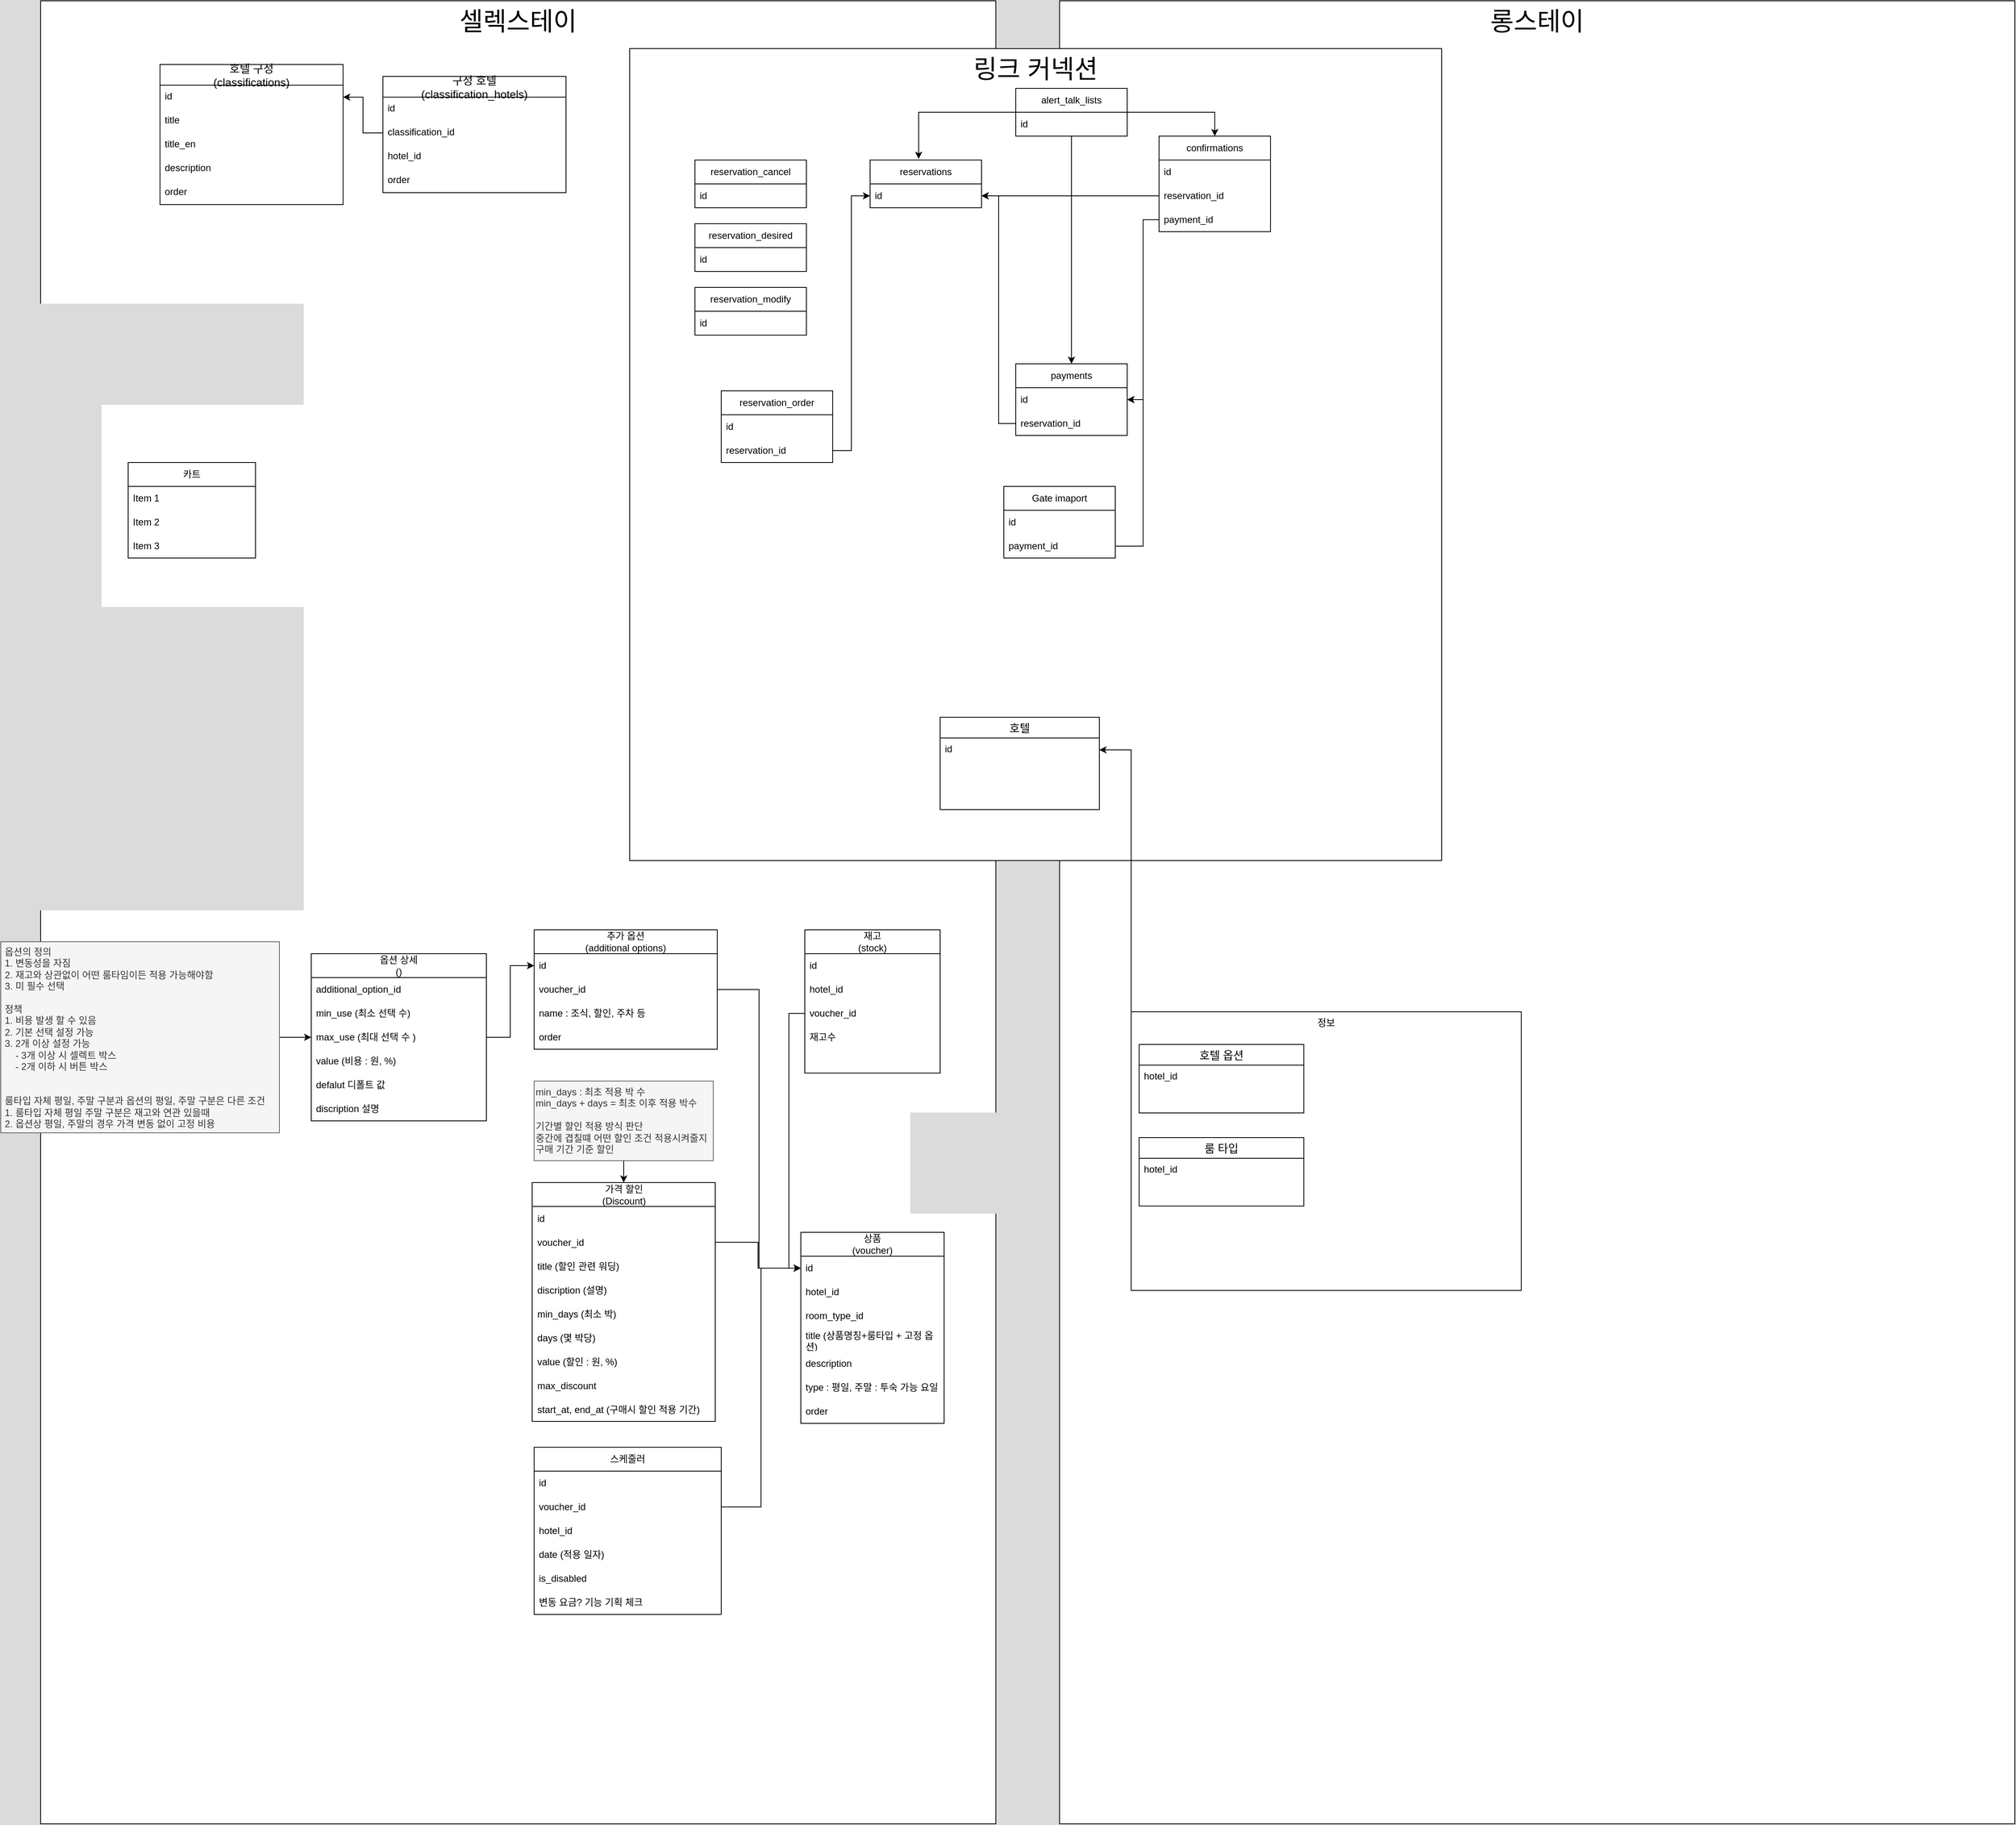 <mxfile version="21.6.8" type="github">
  <diagram name="페이지-1" id="y-S1PTLIUPCFTGaCikYn">
    <mxGraphModel dx="2437" dy="3161" grid="1" gridSize="10" guides="1" tooltips="1" connect="1" arrows="1" fold="1" page="1" pageScale="1" pageWidth="827" pageHeight="1169" background="#DBDBDB" math="0" shadow="0">
      <root>
        <mxCell id="0" />
        <mxCell id="1" parent="0" />
        <mxCell id="_AvtWLBcrE-bu84miZi--67" value="&lt;font style=&quot;font-size: 32px;&quot;&gt;롱스테이&lt;/font&gt;" style="rounded=0;whiteSpace=wrap;html=1;verticalAlign=top;align=center;movable=0;resizable=0;rotatable=0;deletable=0;editable=0;locked=1;connectable=0;" parent="1" vertex="1">
          <mxGeometry x="380" y="-1200" width="1200" height="2290" as="geometry" />
        </mxCell>
        <mxCell id="qrLeTjBu-Ae9pymuF5rT-1" value="셀렉스테이" style="rounded=0;whiteSpace=wrap;html=1;verticalAlign=top;fontSize=32;movable=0;resizable=0;rotatable=0;deletable=0;editable=0;locked=1;connectable=0;" parent="1" vertex="1">
          <mxGeometry x="-900" y="-1200" width="1200" height="2290" as="geometry" />
        </mxCell>
        <mxCell id="_AvtWLBcrE-bu84miZi--96" value="링크 커넥션" style="rounded=0;whiteSpace=wrap;html=1;align=center;verticalAlign=top;fontSize=32;movable=0;resizable=0;rotatable=0;deletable=0;editable=0;locked=1;connectable=0;" parent="1" vertex="1">
          <mxGeometry x="-160" y="-1140" width="1020" height="1020" as="geometry" />
        </mxCell>
        <mxCell id="qrLeTjBu-Ae9pymuF5rT-2" value="호텔" style="swimlane;fontStyle=0;childLayout=stackLayout;horizontal=1;startSize=26;horizontalStack=0;resizeParent=1;resizeParentMax=0;resizeLast=0;collapsible=1;marginBottom=0;align=center;fontSize=14;flipH=1;rounded=0;swimlaneFillColor=default;" parent="1" vertex="1">
          <mxGeometry x="230" y="-300" width="200" height="116" as="geometry" />
        </mxCell>
        <mxCell id="qrLeTjBu-Ae9pymuF5rT-3" value="id" style="text;strokeColor=none;fillColor=none;spacingLeft=4;spacingRight=4;overflow=hidden;rotatable=0;points=[[0,0.5],[1,0.5]];portConstraint=eastwest;fontSize=12;" parent="qrLeTjBu-Ae9pymuF5rT-2" vertex="1">
          <mxGeometry y="26" width="200" height="30" as="geometry" />
        </mxCell>
        <mxCell id="qrLeTjBu-Ae9pymuF5rT-4" style="text;strokeColor=none;fillColor=none;spacingLeft=4;spacingRight=4;overflow=hidden;rotatable=0;points=[[0,0.5],[1,0.5]];portConstraint=eastwest;fontSize=12;" parent="qrLeTjBu-Ae9pymuF5rT-2" vertex="1">
          <mxGeometry y="56" width="200" height="30" as="geometry" />
        </mxCell>
        <mxCell id="qrLeTjBu-Ae9pymuF5rT-5" style="text;strokeColor=none;fillColor=none;spacingLeft=4;spacingRight=4;overflow=hidden;rotatable=0;points=[[0,0.5],[1,0.5]];portConstraint=eastwest;fontSize=12;" parent="qrLeTjBu-Ae9pymuF5rT-2" vertex="1">
          <mxGeometry y="86" width="200" height="30" as="geometry" />
        </mxCell>
        <mxCell id="qrLeTjBu-Ae9pymuF5rT-15" value="호텔 구성&#xa;(classifications)" style="swimlane;fontStyle=0;childLayout=stackLayout;horizontal=1;startSize=26;horizontalStack=0;resizeParent=1;resizeParentMax=0;resizeLast=0;collapsible=1;marginBottom=0;align=center;fontSize=14;" parent="1" vertex="1">
          <mxGeometry x="-750" y="-1120" width="230" height="176" as="geometry">
            <mxRectangle x="-110" y="350" width="200" height="30" as="alternateBounds" />
          </mxGeometry>
        </mxCell>
        <mxCell id="qrLeTjBu-Ae9pymuF5rT-16" value="id" style="text;strokeColor=none;fillColor=none;spacingLeft=4;spacingRight=4;overflow=hidden;rotatable=0;points=[[0,0.5],[1,0.5]];portConstraint=eastwest;fontSize=12;" parent="qrLeTjBu-Ae9pymuF5rT-15" vertex="1">
          <mxGeometry y="26" width="230" height="30" as="geometry" />
        </mxCell>
        <mxCell id="qrLeTjBu-Ae9pymuF5rT-17" value="title" style="text;strokeColor=none;fillColor=none;spacingLeft=4;spacingRight=4;overflow=hidden;rotatable=0;points=[[0,0.5],[1,0.5]];portConstraint=eastwest;fontSize=12;" parent="qrLeTjBu-Ae9pymuF5rT-15" vertex="1">
          <mxGeometry y="56" width="230" height="30" as="geometry" />
        </mxCell>
        <mxCell id="qrLeTjBu-Ae9pymuF5rT-18" value="title_en" style="text;strokeColor=none;fillColor=none;spacingLeft=4;spacingRight=4;overflow=hidden;rotatable=0;points=[[0,0.5],[1,0.5]];portConstraint=eastwest;fontSize=12;" parent="qrLeTjBu-Ae9pymuF5rT-15" vertex="1">
          <mxGeometry y="86" width="230" height="30" as="geometry" />
        </mxCell>
        <mxCell id="qrLeTjBu-Ae9pymuF5rT-19" value="description" style="text;strokeColor=none;fillColor=none;spacingLeft=4;spacingRight=4;overflow=hidden;rotatable=0;points=[[0,0.5],[1,0.5]];portConstraint=eastwest;fontSize=12;" parent="qrLeTjBu-Ae9pymuF5rT-15" vertex="1">
          <mxGeometry y="116" width="230" height="30" as="geometry" />
        </mxCell>
        <mxCell id="qrLeTjBu-Ae9pymuF5rT-20" value="order" style="text;strokeColor=none;fillColor=none;spacingLeft=4;spacingRight=4;overflow=hidden;rotatable=0;points=[[0,0.5],[1,0.5]];portConstraint=eastwest;fontSize=12;" parent="qrLeTjBu-Ae9pymuF5rT-15" vertex="1">
          <mxGeometry y="146" width="230" height="30" as="geometry" />
        </mxCell>
        <mxCell id="qrLeTjBu-Ae9pymuF5rT-21" value="구성 호텔&#xa;(classification_hotels)" style="swimlane;fontStyle=0;childLayout=stackLayout;horizontal=1;startSize=26;horizontalStack=0;resizeParent=1;resizeParentMax=0;resizeLast=0;collapsible=1;marginBottom=0;align=center;fontSize=14;" parent="1" vertex="1">
          <mxGeometry x="-470" y="-1105" width="230" height="146" as="geometry">
            <mxRectangle x="-110" y="350" width="200" height="30" as="alternateBounds" />
          </mxGeometry>
        </mxCell>
        <mxCell id="qrLeTjBu-Ae9pymuF5rT-22" value="id" style="text;strokeColor=none;fillColor=none;spacingLeft=4;spacingRight=4;overflow=hidden;rotatable=0;points=[[0,0.5],[1,0.5]];portConstraint=eastwest;fontSize=12;" parent="qrLeTjBu-Ae9pymuF5rT-21" vertex="1">
          <mxGeometry y="26" width="230" height="30" as="geometry" />
        </mxCell>
        <mxCell id="qrLeTjBu-Ae9pymuF5rT-23" value="classification_id" style="text;strokeColor=none;fillColor=none;spacingLeft=4;spacingRight=4;overflow=hidden;rotatable=0;points=[[0,0.5],[1,0.5]];portConstraint=eastwest;fontSize=12;" parent="qrLeTjBu-Ae9pymuF5rT-21" vertex="1">
          <mxGeometry y="56" width="230" height="30" as="geometry" />
        </mxCell>
        <mxCell id="qrLeTjBu-Ae9pymuF5rT-24" value="hotel_id" style="text;strokeColor=none;fillColor=none;spacingLeft=4;spacingRight=4;overflow=hidden;rotatable=0;points=[[0,0.5],[1,0.5]];portConstraint=eastwest;fontSize=12;" parent="qrLeTjBu-Ae9pymuF5rT-21" vertex="1">
          <mxGeometry y="86" width="230" height="30" as="geometry" />
        </mxCell>
        <mxCell id="qrLeTjBu-Ae9pymuF5rT-25" value="order" style="text;strokeColor=none;fillColor=none;spacingLeft=4;spacingRight=4;overflow=hidden;rotatable=0;points=[[0,0.5],[1,0.5]];portConstraint=eastwest;fontSize=12;" parent="qrLeTjBu-Ae9pymuF5rT-21" vertex="1">
          <mxGeometry y="116" width="230" height="30" as="geometry" />
        </mxCell>
        <mxCell id="qrLeTjBu-Ae9pymuF5rT-26" style="edgeStyle=orthogonalEdgeStyle;rounded=0;orthogonalLoop=1;jettySize=auto;html=1;entryX=1;entryY=0.5;entryDx=0;entryDy=0;exitX=0;exitY=0.5;exitDx=0;exitDy=0;" parent="1" source="qrLeTjBu-Ae9pymuF5rT-23" target="qrLeTjBu-Ae9pymuF5rT-16" edge="1">
          <mxGeometry relative="1" as="geometry" />
        </mxCell>
        <mxCell id="qrLeTjBu-Ae9pymuF5rT-28" value="" style="edgeStyle=orthogonalEdgeStyle;rounded=0;orthogonalLoop=1;jettySize=auto;html=1;exitX=0;exitY=0;exitDx=0;exitDy=0;" parent="1" source="qrLeTjBu-Ae9pymuF5rT-8" target="qrLeTjBu-Ae9pymuF5rT-3" edge="1">
          <mxGeometry relative="1" as="geometry" />
        </mxCell>
        <mxCell id="qrLeTjBu-Ae9pymuF5rT-29" value="추가 옵션&lt;br&gt;(additional options)" style="swimlane;fontStyle=0;childLayout=stackLayout;horizontal=1;startSize=30;horizontalStack=0;resizeParent=1;resizeParentMax=0;resizeLast=0;collapsible=1;marginBottom=0;whiteSpace=wrap;html=1;" parent="1" vertex="1">
          <mxGeometry x="-280" y="-33" width="230" height="150" as="geometry" />
        </mxCell>
        <mxCell id="qrLeTjBu-Ae9pymuF5rT-30" value="id" style="text;strokeColor=none;fillColor=none;align=left;verticalAlign=middle;spacingLeft=4;spacingRight=4;overflow=hidden;points=[[0,0.5],[1,0.5]];portConstraint=eastwest;rotatable=0;whiteSpace=wrap;html=1;" parent="qrLeTjBu-Ae9pymuF5rT-29" vertex="1">
          <mxGeometry y="30" width="230" height="30" as="geometry" />
        </mxCell>
        <mxCell id="qrLeTjBu-Ae9pymuF5rT-31" value="voucher_id" style="text;strokeColor=none;fillColor=none;align=left;verticalAlign=middle;spacingLeft=4;spacingRight=4;overflow=hidden;points=[[0,0.5],[1,0.5]];portConstraint=eastwest;rotatable=0;whiteSpace=wrap;html=1;" parent="qrLeTjBu-Ae9pymuF5rT-29" vertex="1">
          <mxGeometry y="60" width="230" height="30" as="geometry" />
        </mxCell>
        <mxCell id="qrLeTjBu-Ae9pymuF5rT-32" value="name : 조식, 할인, 주차 등" style="text;strokeColor=none;fillColor=none;align=left;verticalAlign=middle;spacingLeft=4;spacingRight=4;overflow=hidden;points=[[0,0.5],[1,0.5]];portConstraint=eastwest;rotatable=0;whiteSpace=wrap;html=1;" parent="qrLeTjBu-Ae9pymuF5rT-29" vertex="1">
          <mxGeometry y="90" width="230" height="30" as="geometry" />
        </mxCell>
        <mxCell id="qrLeTjBu-Ae9pymuF5rT-56" value="order" style="text;strokeColor=none;fillColor=none;align=left;verticalAlign=middle;spacingLeft=4;spacingRight=4;overflow=hidden;points=[[0,0.5],[1,0.5]];portConstraint=eastwest;rotatable=0;whiteSpace=wrap;html=1;" parent="qrLeTjBu-Ae9pymuF5rT-29" vertex="1">
          <mxGeometry y="120" width="230" height="30" as="geometry" />
        </mxCell>
        <mxCell id="qrLeTjBu-Ae9pymuF5rT-33" value="상품&lt;br&gt;(voucher)" style="swimlane;fontStyle=0;childLayout=stackLayout;horizontal=1;startSize=30;horizontalStack=0;resizeParent=1;resizeParentMax=0;resizeLast=0;collapsible=1;marginBottom=0;whiteSpace=wrap;html=1;" parent="1" vertex="1">
          <mxGeometry x="55" y="347" width="180" height="240" as="geometry" />
        </mxCell>
        <mxCell id="qrLeTjBu-Ae9pymuF5rT-34" value="id" style="text;strokeColor=none;fillColor=none;align=left;verticalAlign=middle;spacingLeft=4;spacingRight=4;overflow=hidden;points=[[0,0.5],[1,0.5]];portConstraint=eastwest;rotatable=0;whiteSpace=wrap;html=1;" parent="qrLeTjBu-Ae9pymuF5rT-33" vertex="1">
          <mxGeometry y="30" width="180" height="30" as="geometry" />
        </mxCell>
        <mxCell id="qrLeTjBu-Ae9pymuF5rT-35" value="hotel_id" style="text;strokeColor=none;fillColor=none;align=left;verticalAlign=middle;spacingLeft=4;spacingRight=4;overflow=hidden;points=[[0,0.5],[1,0.5]];portConstraint=eastwest;rotatable=0;whiteSpace=wrap;html=1;" parent="qrLeTjBu-Ae9pymuF5rT-33" vertex="1">
          <mxGeometry y="60" width="180" height="30" as="geometry" />
        </mxCell>
        <mxCell id="_AvtWLBcrE-bu84miZi--43" value="room_type_id" style="text;strokeColor=none;fillColor=none;align=left;verticalAlign=middle;spacingLeft=4;spacingRight=4;overflow=hidden;points=[[0,0.5],[1,0.5]];portConstraint=eastwest;rotatable=0;whiteSpace=wrap;html=1;" parent="qrLeTjBu-Ae9pymuF5rT-33" vertex="1">
          <mxGeometry y="90" width="180" height="30" as="geometry" />
        </mxCell>
        <mxCell id="_AvtWLBcrE-bu84miZi--42" value="title (상품명칭+룸타입 + 고정 옵션)" style="text;strokeColor=none;fillColor=none;align=left;verticalAlign=middle;spacingLeft=4;spacingRight=4;overflow=hidden;points=[[0,0.5],[1,0.5]];portConstraint=eastwest;rotatable=0;whiteSpace=wrap;html=1;" parent="qrLeTjBu-Ae9pymuF5rT-33" vertex="1">
          <mxGeometry y="120" width="180" height="30" as="geometry" />
        </mxCell>
        <mxCell id="_AvtWLBcrE-bu84miZi--49" value="description" style="text;strokeColor=none;fillColor=none;align=left;verticalAlign=middle;spacingLeft=4;spacingRight=4;overflow=hidden;points=[[0,0.5],[1,0.5]];portConstraint=eastwest;rotatable=0;whiteSpace=wrap;html=1;" parent="qrLeTjBu-Ae9pymuF5rT-33" vertex="1">
          <mxGeometry y="150" width="180" height="30" as="geometry" />
        </mxCell>
        <mxCell id="_AvtWLBcrE-bu84miZi--51" value="type : 평일, 주말 : 투숙 가능 요일" style="text;strokeColor=none;fillColor=none;align=left;verticalAlign=middle;spacingLeft=4;spacingRight=4;overflow=hidden;points=[[0,0.5],[1,0.5]];portConstraint=eastwest;rotatable=0;whiteSpace=wrap;html=1;" parent="qrLeTjBu-Ae9pymuF5rT-33" vertex="1">
          <mxGeometry y="180" width="180" height="30" as="geometry" />
        </mxCell>
        <mxCell id="qrLeTjBu-Ae9pymuF5rT-55" value="order" style="text;strokeColor=none;fillColor=none;align=left;verticalAlign=middle;spacingLeft=4;spacingRight=4;overflow=hidden;points=[[0,0.5],[1,0.5]];portConstraint=eastwest;rotatable=0;whiteSpace=wrap;html=1;" parent="qrLeTjBu-Ae9pymuF5rT-33" vertex="1">
          <mxGeometry y="210" width="180" height="30" as="geometry" />
        </mxCell>
        <mxCell id="qrLeTjBu-Ae9pymuF5rT-38" style="edgeStyle=orthogonalEdgeStyle;rounded=0;orthogonalLoop=1;jettySize=auto;html=1;entryX=0;entryY=0.5;entryDx=0;entryDy=0;" parent="1" source="qrLeTjBu-Ae9pymuF5rT-39" target="qrLeTjBu-Ae9pymuF5rT-30" edge="1">
          <mxGeometry relative="1" as="geometry" />
        </mxCell>
        <mxCell id="qrLeTjBu-Ae9pymuF5rT-39" value="옵션 상세&lt;br&gt;()" style="swimlane;fontStyle=0;childLayout=stackLayout;horizontal=1;startSize=30;horizontalStack=0;resizeParent=1;resizeParentMax=0;resizeLast=0;collapsible=1;marginBottom=0;whiteSpace=wrap;html=1;" parent="1" vertex="1">
          <mxGeometry x="-560" y="-3" width="220" height="210" as="geometry" />
        </mxCell>
        <mxCell id="qrLeTjBu-Ae9pymuF5rT-40" value="additional_option_id" style="text;strokeColor=none;fillColor=none;align=left;verticalAlign=middle;spacingLeft=4;spacingRight=4;overflow=hidden;points=[[0,0.5],[1,0.5]];portConstraint=eastwest;rotatable=0;whiteSpace=wrap;html=1;" parent="qrLeTjBu-Ae9pymuF5rT-39" vertex="1">
          <mxGeometry y="30" width="220" height="30" as="geometry" />
        </mxCell>
        <mxCell id="qrLeTjBu-Ae9pymuF5rT-41" value="min_use (최소 선택 수)" style="text;strokeColor=none;fillColor=none;align=left;verticalAlign=middle;spacingLeft=4;spacingRight=4;overflow=hidden;points=[[0,0.5],[1,0.5]];portConstraint=eastwest;rotatable=0;whiteSpace=wrap;html=1;" parent="qrLeTjBu-Ae9pymuF5rT-39" vertex="1">
          <mxGeometry y="60" width="220" height="30" as="geometry" />
        </mxCell>
        <mxCell id="qrLeTjBu-Ae9pymuF5rT-42" value="max_use (최대 선택 수 )" style="text;strokeColor=none;fillColor=none;align=left;verticalAlign=middle;spacingLeft=4;spacingRight=4;overflow=hidden;points=[[0,0.5],[1,0.5]];portConstraint=eastwest;rotatable=0;whiteSpace=wrap;html=1;" parent="qrLeTjBu-Ae9pymuF5rT-39" vertex="1">
          <mxGeometry y="90" width="220" height="30" as="geometry" />
        </mxCell>
        <mxCell id="qrLeTjBu-Ae9pymuF5rT-43" value="value (비용 : 원, %)" style="text;strokeColor=none;fillColor=none;align=left;verticalAlign=middle;spacingLeft=4;spacingRight=4;overflow=hidden;points=[[0,0.5],[1,0.5]];portConstraint=eastwest;rotatable=0;whiteSpace=wrap;html=1;" parent="qrLeTjBu-Ae9pymuF5rT-39" vertex="1">
          <mxGeometry y="120" width="220" height="30" as="geometry" />
        </mxCell>
        <mxCell id="3JElpp8tTer-i9fu_fp9-2" value="defalut 디폴트 값" style="text;strokeColor=none;fillColor=none;align=left;verticalAlign=middle;spacingLeft=4;spacingRight=4;overflow=hidden;points=[[0,0.5],[1,0.5]];portConstraint=eastwest;rotatable=0;whiteSpace=wrap;html=1;" parent="qrLeTjBu-Ae9pymuF5rT-39" vertex="1">
          <mxGeometry y="150" width="220" height="30" as="geometry" />
        </mxCell>
        <mxCell id="_AvtWLBcrE-bu84miZi--1" value="discription 설명" style="text;strokeColor=none;fillColor=none;align=left;verticalAlign=middle;spacingLeft=4;spacingRight=4;overflow=hidden;points=[[0,0.5],[1,0.5]];portConstraint=eastwest;rotatable=0;whiteSpace=wrap;html=1;" parent="qrLeTjBu-Ae9pymuF5rT-39" vertex="1">
          <mxGeometry y="180" width="220" height="30" as="geometry" />
        </mxCell>
        <mxCell id="qrLeTjBu-Ae9pymuF5rT-47" value="재고&lt;br&gt;(stock)" style="swimlane;fontStyle=0;childLayout=stackLayout;horizontal=1;startSize=30;horizontalStack=0;resizeParent=1;resizeParentMax=0;resizeLast=0;collapsible=1;marginBottom=0;whiteSpace=wrap;html=1;" parent="1" vertex="1">
          <mxGeometry x="60" y="-33" width="170" height="180" as="geometry" />
        </mxCell>
        <mxCell id="qrLeTjBu-Ae9pymuF5rT-48" value="id" style="text;strokeColor=none;fillColor=none;align=left;verticalAlign=middle;spacingLeft=4;spacingRight=4;overflow=hidden;points=[[0,0.5],[1,0.5]];portConstraint=eastwest;rotatable=0;whiteSpace=wrap;html=1;" parent="qrLeTjBu-Ae9pymuF5rT-47" vertex="1">
          <mxGeometry y="30" width="170" height="30" as="geometry" />
        </mxCell>
        <mxCell id="qrLeTjBu-Ae9pymuF5rT-49" value="hotel_id" style="text;strokeColor=none;fillColor=none;align=left;verticalAlign=middle;spacingLeft=4;spacingRight=4;overflow=hidden;points=[[0,0.5],[1,0.5]];portConstraint=eastwest;rotatable=0;whiteSpace=wrap;html=1;" parent="qrLeTjBu-Ae9pymuF5rT-47" vertex="1">
          <mxGeometry y="60" width="170" height="30" as="geometry" />
        </mxCell>
        <mxCell id="qrLeTjBu-Ae9pymuF5rT-50" value="voucher_id" style="text;strokeColor=none;fillColor=none;align=left;verticalAlign=middle;spacingLeft=4;spacingRight=4;overflow=hidden;points=[[0,0.5],[1,0.5]];portConstraint=eastwest;rotatable=0;whiteSpace=wrap;html=1;" parent="qrLeTjBu-Ae9pymuF5rT-47" vertex="1">
          <mxGeometry y="90" width="170" height="30" as="geometry" />
        </mxCell>
        <mxCell id="qrLeTjBu-Ae9pymuF5rT-51" value="재고수" style="text;strokeColor=none;fillColor=none;align=left;verticalAlign=middle;spacingLeft=4;spacingRight=4;overflow=hidden;points=[[0,0.5],[1,0.5]];portConstraint=eastwest;rotatable=0;whiteSpace=wrap;html=1;" parent="qrLeTjBu-Ae9pymuF5rT-47" vertex="1">
          <mxGeometry y="120" width="170" height="30" as="geometry" />
        </mxCell>
        <mxCell id="qrLeTjBu-Ae9pymuF5rT-52" style="text;strokeColor=none;fillColor=none;align=left;verticalAlign=middle;spacingLeft=4;spacingRight=4;overflow=hidden;points=[[0,0.5],[1,0.5]];portConstraint=eastwest;rotatable=0;whiteSpace=wrap;html=1;" parent="qrLeTjBu-Ae9pymuF5rT-47" vertex="1">
          <mxGeometry y="150" width="170" height="30" as="geometry" />
        </mxCell>
        <mxCell id="qrLeTjBu-Ae9pymuF5rT-8" value="정보" style="rounded=0;whiteSpace=wrap;html=1;container=0;align=center;verticalAlign=top;" parent="1" vertex="1">
          <mxGeometry x="470" y="70" width="490" height="350" as="geometry" />
        </mxCell>
        <mxCell id="qrLeTjBu-Ae9pymuF5rT-58" value="" style="group" parent="1" vertex="1" connectable="0">
          <mxGeometry x="479.999" y="111" width="206.832" height="86" as="geometry" />
        </mxCell>
        <mxCell id="qrLeTjBu-Ae9pymuF5rT-12" value="hotel_id" style="text;strokeColor=none;fillColor=none;spacingLeft=4;spacingRight=4;overflow=hidden;rotatable=0;points=[[0,0.5],[1,0.5]];portConstraint=eastwest;fontSize=12;" parent="qrLeTjBu-Ae9pymuF5rT-58" vertex="1">
          <mxGeometry y="26" width="206.832" height="30" as="geometry" />
        </mxCell>
        <mxCell id="qrLeTjBu-Ae9pymuF5rT-14" value="호텔 옵션" style="swimlane;fontStyle=0;childLayout=stackLayout;horizontal=1;startSize=26;horizontalStack=0;resizeParent=1;resizeParentMax=0;resizeLast=0;collapsible=1;marginBottom=0;align=center;fontSize=14;flipH=1;container=1;" parent="qrLeTjBu-Ae9pymuF5rT-58" vertex="1">
          <mxGeometry width="206.832" height="86" as="geometry" />
        </mxCell>
        <mxCell id="qrLeTjBu-Ae9pymuF5rT-59" value="" style="group" parent="1" vertex="1" connectable="0">
          <mxGeometry x="479.999" y="228" width="206.832" height="86" as="geometry" />
        </mxCell>
        <mxCell id="qrLeTjBu-Ae9pymuF5rT-9" value="룸 타입" style="swimlane;fontStyle=0;childLayout=stackLayout;horizontal=1;startSize=26;horizontalStack=0;resizeParent=1;resizeParentMax=0;resizeLast=0;collapsible=1;marginBottom=0;align=center;fontSize=14;flipH=1;container=0;" parent="qrLeTjBu-Ae9pymuF5rT-59" vertex="1">
          <mxGeometry width="206.832" height="86" as="geometry" />
        </mxCell>
        <mxCell id="qrLeTjBu-Ae9pymuF5rT-10" value="hotel_id" style="text;strokeColor=none;fillColor=none;spacingLeft=4;spacingRight=4;overflow=hidden;rotatable=0;points=[[0,0.5],[1,0.5]];portConstraint=eastwest;fontSize=12;" parent="qrLeTjBu-Ae9pymuF5rT-59" vertex="1">
          <mxGeometry y="26" width="206.832" height="30" as="geometry" />
        </mxCell>
        <mxCell id="qrLeTjBu-Ae9pymuF5rT-11" style="text;strokeColor=none;fillColor=none;spacingLeft=4;spacingRight=4;overflow=hidden;rotatable=0;points=[[0,0.5],[1,0.5]];portConstraint=eastwest;fontSize=12;" parent="qrLeTjBu-Ae9pymuF5rT-59" vertex="1">
          <mxGeometry y="56" width="206.832" height="30" as="geometry" />
        </mxCell>
        <mxCell id="_AvtWLBcrE-bu84miZi--5" value="가격 할인&lt;br&gt;(Discount)" style="swimlane;fontStyle=0;childLayout=stackLayout;horizontal=1;startSize=30;horizontalStack=0;resizeParent=1;resizeParentMax=0;resizeLast=0;collapsible=1;marginBottom=0;whiteSpace=wrap;html=1;" parent="1" vertex="1">
          <mxGeometry x="-282.5" y="284.5" width="230" height="300" as="geometry" />
        </mxCell>
        <mxCell id="_AvtWLBcrE-bu84miZi--6" value="id" style="text;strokeColor=none;fillColor=none;align=left;verticalAlign=middle;spacingLeft=4;spacingRight=4;overflow=hidden;points=[[0,0.5],[1,0.5]];portConstraint=eastwest;rotatable=0;whiteSpace=wrap;html=1;" parent="_AvtWLBcrE-bu84miZi--5" vertex="1">
          <mxGeometry y="30" width="230" height="30" as="geometry" />
        </mxCell>
        <mxCell id="_AvtWLBcrE-bu84miZi--7" value="voucher_id" style="text;strokeColor=none;fillColor=none;align=left;verticalAlign=middle;spacingLeft=4;spacingRight=4;overflow=hidden;points=[[0,0.5],[1,0.5]];portConstraint=eastwest;rotatable=0;whiteSpace=wrap;html=1;" parent="_AvtWLBcrE-bu84miZi--5" vertex="1">
          <mxGeometry y="60" width="230" height="30" as="geometry" />
        </mxCell>
        <mxCell id="_AvtWLBcrE-bu84miZi--47" value="title (할인 관련 워딩)" style="text;strokeColor=none;fillColor=none;align=left;verticalAlign=middle;spacingLeft=4;spacingRight=4;overflow=hidden;points=[[0,0.5],[1,0.5]];portConstraint=eastwest;rotatable=0;whiteSpace=wrap;html=1;" parent="_AvtWLBcrE-bu84miZi--5" vertex="1">
          <mxGeometry y="90" width="230" height="30" as="geometry" />
        </mxCell>
        <mxCell id="_AvtWLBcrE-bu84miZi--48" value="discription (설명)&amp;nbsp;" style="text;strokeColor=none;fillColor=none;align=left;verticalAlign=middle;spacingLeft=4;spacingRight=4;overflow=hidden;points=[[0,0.5],[1,0.5]];portConstraint=eastwest;rotatable=0;whiteSpace=wrap;html=1;" parent="_AvtWLBcrE-bu84miZi--5" vertex="1">
          <mxGeometry y="120" width="230" height="30" as="geometry" />
        </mxCell>
        <mxCell id="_AvtWLBcrE-bu84miZi--17" value="&lt;meta charset=&quot;utf-8&quot;&gt;&lt;span style=&quot;color: rgb(0, 0, 0); font-family: Helvetica; font-size: 12px; font-style: normal; font-variant-ligatures: normal; font-variant-caps: normal; font-weight: 400; letter-spacing: normal; orphans: 2; text-align: left; text-indent: 0px; text-transform: none; widows: 2; word-spacing: 0px; -webkit-text-stroke-width: 0px; background-color: rgb(251, 251, 251); text-decoration-thickness: initial; text-decoration-style: initial; text-decoration-color: initial; float: none; display: inline !important;&quot;&gt;min_days (최소 박)&lt;/span&gt;" style="text;strokeColor=none;fillColor=none;align=left;verticalAlign=middle;spacingLeft=4;spacingRight=4;overflow=hidden;points=[[0,0.5],[1,0.5]];portConstraint=eastwest;rotatable=0;whiteSpace=wrap;html=1;" parent="_AvtWLBcrE-bu84miZi--5" vertex="1">
          <mxGeometry y="150" width="230" height="30" as="geometry" />
        </mxCell>
        <mxCell id="_AvtWLBcrE-bu84miZi--21" value="&lt;meta charset=&quot;utf-8&quot;&gt;&lt;span style=&quot;color: rgb(0, 0, 0); font-family: Helvetica; font-size: 12px; font-style: normal; font-variant-ligatures: normal; font-variant-caps: normal; font-weight: 400; letter-spacing: normal; orphans: 2; text-align: left; text-indent: 0px; text-transform: none; widows: 2; word-spacing: 0px; -webkit-text-stroke-width: 0px; background-color: rgb(251, 251, 251); text-decoration-thickness: initial; text-decoration-style: initial; text-decoration-color: initial; float: none; display: inline !important;&quot;&gt;days (몇 박당)&lt;/span&gt;" style="text;strokeColor=none;fillColor=none;align=left;verticalAlign=middle;spacingLeft=4;spacingRight=4;overflow=hidden;points=[[0,0.5],[1,0.5]];portConstraint=eastwest;rotatable=0;whiteSpace=wrap;html=1;" parent="_AvtWLBcrE-bu84miZi--5" vertex="1">
          <mxGeometry y="180" width="230" height="30" as="geometry" />
        </mxCell>
        <mxCell id="_AvtWLBcrE-bu84miZi--22" value="&lt;span style=&quot;color: rgb(0, 0, 0); font-family: Helvetica; font-size: 12px; font-style: normal; font-variant-ligatures: normal; font-variant-caps: normal; font-weight: 400; letter-spacing: normal; orphans: 2; text-align: left; text-indent: 0px; text-transform: none; widows: 2; word-spacing: 0px; -webkit-text-stroke-width: 0px; background-color: rgb(251, 251, 251); text-decoration-thickness: initial; text-decoration-style: initial; text-decoration-color: initial; float: none; display: inline !important;&quot;&gt;value (할인 : 원, %)&lt;/span&gt;" style="text;strokeColor=none;fillColor=none;align=left;verticalAlign=middle;spacingLeft=4;spacingRight=4;overflow=hidden;points=[[0,0.5],[1,0.5]];portConstraint=eastwest;rotatable=0;whiteSpace=wrap;html=1;" parent="_AvtWLBcrE-bu84miZi--5" vertex="1">
          <mxGeometry y="210" width="230" height="30" as="geometry" />
        </mxCell>
        <mxCell id="_AvtWLBcrE-bu84miZi--20" value="max_discount" style="text;strokeColor=none;fillColor=none;align=left;verticalAlign=middle;spacingLeft=4;spacingRight=4;overflow=hidden;points=[[0,0.5],[1,0.5]];portConstraint=eastwest;rotatable=0;whiteSpace=wrap;html=1;" parent="_AvtWLBcrE-bu84miZi--5" vertex="1">
          <mxGeometry y="240" width="230" height="30" as="geometry" />
        </mxCell>
        <mxCell id="_AvtWLBcrE-bu84miZi--41" value="start_at, end_at (구매시 할인 적용 기간)" style="text;strokeColor=none;fillColor=none;align=left;verticalAlign=middle;spacingLeft=4;spacingRight=4;overflow=hidden;points=[[0,0.5],[1,0.5]];portConstraint=eastwest;rotatable=0;whiteSpace=wrap;html=1;" parent="_AvtWLBcrE-bu84miZi--5" vertex="1">
          <mxGeometry y="270" width="230" height="30" as="geometry" />
        </mxCell>
        <mxCell id="_AvtWLBcrE-bu84miZi--10" value="" style="edgeStyle=orthogonalEdgeStyle;rounded=0;orthogonalLoop=1;jettySize=auto;html=1;entryX=0;entryY=0.5;entryDx=0;entryDy=0;" parent="1" source="_AvtWLBcrE-bu84miZi--7" target="qrLeTjBu-Ae9pymuF5rT-34" edge="1">
          <mxGeometry relative="1" as="geometry" />
        </mxCell>
        <mxCell id="_AvtWLBcrE-bu84miZi--46" style="edgeStyle=orthogonalEdgeStyle;rounded=0;orthogonalLoop=1;jettySize=auto;html=1;entryX=0.5;entryY=0;entryDx=0;entryDy=0;" parent="1" source="_AvtWLBcrE-bu84miZi--23" target="_AvtWLBcrE-bu84miZi--5" edge="1">
          <mxGeometry relative="1" as="geometry" />
        </mxCell>
        <mxCell id="_AvtWLBcrE-bu84miZi--23" value="min_days : 최초 적용 박 수&lt;br&gt;min_days + days = 최초 이후 적용 박수&lt;br&gt;&lt;br&gt;기간별 할인 적용 방식 판단&lt;br&gt;중간에 겹칠떄 어떤 할인 조건 적용시켜줄지&lt;br&gt;구매 기간 기준 할인" style="text;strokeColor=#666666;fillColor=#f5f5f5;html=1;fontSize=12;fontStyle=0;verticalAlign=top;align=left;fontColor=#333333;" parent="1" vertex="1">
          <mxGeometry x="-280" y="157" width="225" height="100" as="geometry" />
        </mxCell>
        <mxCell id="_AvtWLBcrE-bu84miZi--25" style="edgeStyle=orthogonalEdgeStyle;rounded=0;orthogonalLoop=1;jettySize=auto;html=1;" parent="1" source="qrLeTjBu-Ae9pymuF5rT-31" target="qrLeTjBu-Ae9pymuF5rT-34" edge="1">
          <mxGeometry relative="1" as="geometry" />
        </mxCell>
        <mxCell id="_AvtWLBcrE-bu84miZi--26" style="edgeStyle=orthogonalEdgeStyle;rounded=0;orthogonalLoop=1;jettySize=auto;html=1;entryX=0;entryY=0.5;entryDx=0;entryDy=0;" parent="1" source="qrLeTjBu-Ae9pymuF5rT-50" target="qrLeTjBu-Ae9pymuF5rT-34" edge="1">
          <mxGeometry relative="1" as="geometry" />
        </mxCell>
        <mxCell id="_AvtWLBcrE-bu84miZi--32" value="스케줄러" style="swimlane;fontStyle=0;childLayout=stackLayout;horizontal=1;startSize=30;horizontalStack=0;resizeParent=1;resizeParentMax=0;resizeLast=0;collapsible=1;marginBottom=0;whiteSpace=wrap;html=1;" parent="1" vertex="1">
          <mxGeometry x="-280" y="617" width="235" height="210" as="geometry" />
        </mxCell>
        <mxCell id="_AvtWLBcrE-bu84miZi--52" value="id" style="text;strokeColor=none;fillColor=none;align=left;verticalAlign=middle;spacingLeft=4;spacingRight=4;overflow=hidden;points=[[0,0.5],[1,0.5]];portConstraint=eastwest;rotatable=0;whiteSpace=wrap;html=1;" parent="_AvtWLBcrE-bu84miZi--32" vertex="1">
          <mxGeometry y="30" width="235" height="30" as="geometry" />
        </mxCell>
        <mxCell id="_AvtWLBcrE-bu84miZi--33" value="voucher_id" style="text;strokeColor=none;fillColor=none;align=left;verticalAlign=middle;spacingLeft=4;spacingRight=4;overflow=hidden;points=[[0,0.5],[1,0.5]];portConstraint=eastwest;rotatable=0;whiteSpace=wrap;html=1;" parent="_AvtWLBcrE-bu84miZi--32" vertex="1">
          <mxGeometry y="60" width="235" height="30" as="geometry" />
        </mxCell>
        <mxCell id="_AvtWLBcrE-bu84miZi--34" value="hotel_id" style="text;strokeColor=none;fillColor=none;align=left;verticalAlign=middle;spacingLeft=4;spacingRight=4;overflow=hidden;points=[[0,0.5],[1,0.5]];portConstraint=eastwest;rotatable=0;whiteSpace=wrap;html=1;" parent="_AvtWLBcrE-bu84miZi--32" vertex="1">
          <mxGeometry y="90" width="235" height="30" as="geometry" />
        </mxCell>
        <mxCell id="_AvtWLBcrE-bu84miZi--54" value="&lt;meta charset=&quot;utf-8&quot;&gt;&lt;span style=&quot;color: rgb(0, 0, 0); font-family: Helvetica; font-size: 12px; font-style: normal; font-variant-ligatures: normal; font-variant-caps: normal; font-weight: 400; letter-spacing: normal; orphans: 2; text-align: left; text-indent: 0px; text-transform: none; widows: 2; word-spacing: 0px; -webkit-text-stroke-width: 0px; background-color: rgb(251, 251, 251); text-decoration-thickness: initial; text-decoration-style: initial; text-decoration-color: initial; float: none; display: inline !important;&quot;&gt;date (적용 일자)&lt;/span&gt;" style="text;strokeColor=none;fillColor=none;align=left;verticalAlign=middle;spacingLeft=4;spacingRight=4;overflow=hidden;points=[[0,0.5],[1,0.5]];portConstraint=eastwest;rotatable=0;whiteSpace=wrap;html=1;" parent="_AvtWLBcrE-bu84miZi--32" vertex="1">
          <mxGeometry y="120" width="235" height="30" as="geometry" />
        </mxCell>
        <mxCell id="_AvtWLBcrE-bu84miZi--55" value="is_disabled" style="text;strokeColor=none;fillColor=none;align=left;verticalAlign=middle;spacingLeft=4;spacingRight=4;overflow=hidden;points=[[0,0.5],[1,0.5]];portConstraint=eastwest;rotatable=0;whiteSpace=wrap;html=1;" parent="_AvtWLBcrE-bu84miZi--32" vertex="1">
          <mxGeometry y="150" width="235" height="30" as="geometry" />
        </mxCell>
        <mxCell id="_AvtWLBcrE-bu84miZi--53" value="변동 요금? 기능 기획 체크" style="text;strokeColor=none;fillColor=none;align=left;verticalAlign=middle;spacingLeft=4;spacingRight=4;overflow=hidden;points=[[0,0.5],[1,0.5]];portConstraint=eastwest;rotatable=0;whiteSpace=wrap;html=1;" parent="_AvtWLBcrE-bu84miZi--32" vertex="1">
          <mxGeometry y="180" width="235" height="30" as="geometry" />
        </mxCell>
        <mxCell id="_AvtWLBcrE-bu84miZi--36" style="edgeStyle=orthogonalEdgeStyle;rounded=0;orthogonalLoop=1;jettySize=auto;html=1;" parent="1" source="_AvtWLBcrE-bu84miZi--33" target="qrLeTjBu-Ae9pymuF5rT-34" edge="1">
          <mxGeometry relative="1" as="geometry" />
        </mxCell>
        <mxCell id="_AvtWLBcrE-bu84miZi--40" style="edgeStyle=orthogonalEdgeStyle;rounded=0;orthogonalLoop=1;jettySize=auto;html=1;" parent="1" source="_AvtWLBcrE-bu84miZi--39" target="qrLeTjBu-Ae9pymuF5rT-39" edge="1">
          <mxGeometry relative="1" as="geometry" />
        </mxCell>
        <mxCell id="_AvtWLBcrE-bu84miZi--39" value="&lt;h1&gt;&lt;div style=&quot;border-color: var(--border-color); font-size: 12px;&quot;&gt;&lt;span style=&quot;font-weight: normal;&quot;&gt;옵션의 정의&lt;/span&gt;&lt;/div&gt;&lt;div style=&quot;border-color: var(--border-color); font-size: 12px;&quot;&gt;&lt;span style=&quot;font-weight: normal;&quot;&gt;1. 변동성을 자짐&lt;/span&gt;&lt;/div&gt;&lt;div style=&quot;border-color: var(--border-color); font-size: 12px;&quot;&gt;&lt;span style=&quot;border-color: var(--border-color); font-weight: normal;&quot;&gt;2. 재고와 상관없이 어떤 룸타임이든 적용 가능해야함&lt;/span&gt;&lt;/div&gt;&lt;div style=&quot;border-color: var(--border-color); font-size: 12px;&quot;&gt;&lt;span style=&quot;font-weight: normal;&quot;&gt;3. 미 필수 선택&lt;br style=&quot;border-color: var(--border-color);&quot;&gt;&lt;br style=&quot;border-color: var(--border-color);&quot;&gt;정책&lt;/span&gt;&lt;/div&gt;&lt;div style=&quot;border-color: var(--border-color); font-size: 12px;&quot;&gt;&lt;span style=&quot;font-weight: normal;&quot;&gt;1. 비용 발생 할 수 있음&lt;/span&gt;&lt;/div&gt;&lt;div style=&quot;border-color: var(--border-color); font-size: 12px;&quot;&gt;&lt;span style=&quot;font-weight: normal;&quot;&gt;2. 기본 선택 설정 가능&lt;/span&gt;&lt;/div&gt;&lt;div style=&quot;border-color: var(--border-color); font-size: 12px;&quot;&gt;&lt;span style=&quot;font-weight: normal;&quot;&gt;3. 2개 이상 설정 가능&amp;nbsp;&lt;/span&gt;&lt;/div&gt;&lt;div style=&quot;border-color: var(--border-color); font-size: 12px;&quot;&gt;&lt;span style=&quot;font-weight: normal;&quot;&gt;&amp;nbsp; &amp;nbsp; - 3개 이상 시 셀렉트 박스&lt;/span&gt;&lt;/div&gt;&lt;div style=&quot;border-color: var(--border-color); font-size: 12px;&quot;&gt;&lt;span style=&quot;font-weight: normal;&quot;&gt;&amp;nbsp; &amp;nbsp; - 2개 이하 시 버튼 박스&lt;/span&gt;&lt;/div&gt;&lt;div style=&quot;border-color: var(--border-color); font-size: 12px;&quot;&gt;&lt;span style=&quot;font-weight: normal;&quot;&gt;&lt;br style=&quot;border-color: var(--border-color);&quot;&gt;&lt;/span&gt;&lt;/div&gt;&lt;div style=&quot;border-color: var(--border-color); font-size: 12px;&quot;&gt;&lt;span style=&quot;font-weight: normal;&quot;&gt;&lt;br style=&quot;border-color: var(--border-color);&quot;&gt;&lt;/span&gt;&lt;/div&gt;&lt;div style=&quot;border-color: var(--border-color); font-size: 12px;&quot;&gt;&lt;span style=&quot;font-weight: normal;&quot;&gt;룸타입 자체 평일, 주말 구분과 옵션의 평일, 주말 구분은 다른 조건&amp;nbsp;&lt;/span&gt;&lt;/div&gt;&lt;div style=&quot;border-color: var(--border-color); font-size: 12px;&quot;&gt;&lt;span style=&quot;font-weight: normal;&quot;&gt;1. 룸타입 자체 평일 주말 구분은 재고와 연관 있을때&lt;/span&gt;&lt;/div&gt;&lt;div style=&quot;border-color: var(--border-color); font-size: 12px;&quot;&gt;&lt;span style=&quot;font-weight: normal;&quot;&gt;2. 옵션상 평일, 주말의 경우 가격 변동 없이 고정 비용&lt;/span&gt;&lt;/div&gt;&lt;div style=&quot;border-color: var(--border-color); font-size: 12px;&quot;&gt;&lt;br style=&quot;border-color: var(--border-color); font-size: 12px; color: rgb(51, 51, 51);&quot;&gt;&lt;/div&gt;&lt;/h1&gt;" style="text;html=1;strokeColor=#666666;fillColor=#f5f5f5;spacing=5;spacingTop=-20;whiteSpace=wrap;overflow=hidden;rounded=0;fontStyle=0;fontColor=#333333;" parent="1" vertex="1">
          <mxGeometry x="-950" y="-18" width="350" height="240" as="geometry" />
        </mxCell>
        <mxCell id="_AvtWLBcrE-bu84miZi--73" value="payments" style="swimlane;fontStyle=0;childLayout=stackLayout;horizontal=1;startSize=30;horizontalStack=0;resizeParent=1;resizeParentMax=0;resizeLast=0;collapsible=1;marginBottom=0;whiteSpace=wrap;html=1;" parent="1" vertex="1">
          <mxGeometry x="325" y="-744" width="140" height="90" as="geometry" />
        </mxCell>
        <mxCell id="_AvtWLBcrE-bu84miZi--75" value="id" style="text;strokeColor=none;fillColor=none;align=left;verticalAlign=middle;spacingLeft=4;spacingRight=4;overflow=hidden;points=[[0,0.5],[1,0.5]];portConstraint=eastwest;rotatable=0;whiteSpace=wrap;html=1;" parent="_AvtWLBcrE-bu84miZi--73" vertex="1">
          <mxGeometry y="30" width="140" height="30" as="geometry" />
        </mxCell>
        <mxCell id="_AvtWLBcrE-bu84miZi--86" value="reservation_id" style="text;strokeColor=none;fillColor=none;align=left;verticalAlign=middle;spacingLeft=4;spacingRight=4;overflow=hidden;points=[[0,0.5],[1,0.5]];portConstraint=eastwest;rotatable=0;whiteSpace=wrap;html=1;" parent="_AvtWLBcrE-bu84miZi--73" vertex="1">
          <mxGeometry y="60" width="140" height="30" as="geometry" />
        </mxCell>
        <mxCell id="_AvtWLBcrE-bu84miZi--77" value="confirmations" style="swimlane;fontStyle=0;childLayout=stackLayout;horizontal=1;startSize=30;horizontalStack=0;resizeParent=1;resizeParentMax=0;resizeLast=0;collapsible=1;marginBottom=0;whiteSpace=wrap;html=1;" parent="1" vertex="1">
          <mxGeometry x="505" y="-1030" width="140" height="120" as="geometry" />
        </mxCell>
        <mxCell id="_AvtWLBcrE-bu84miZi--78" value="id" style="text;strokeColor=none;fillColor=none;align=left;verticalAlign=middle;spacingLeft=4;spacingRight=4;overflow=hidden;points=[[0,0.5],[1,0.5]];portConstraint=eastwest;rotatable=0;whiteSpace=wrap;html=1;" parent="_AvtWLBcrE-bu84miZi--77" vertex="1">
          <mxGeometry y="30" width="140" height="30" as="geometry" />
        </mxCell>
        <mxCell id="_AvtWLBcrE-bu84miZi--88" value="reservation_id" style="text;strokeColor=none;fillColor=none;align=left;verticalAlign=middle;spacingLeft=4;spacingRight=4;overflow=hidden;points=[[0,0.5],[1,0.5]];portConstraint=eastwest;rotatable=0;whiteSpace=wrap;html=1;" parent="_AvtWLBcrE-bu84miZi--77" vertex="1">
          <mxGeometry y="60" width="140" height="30" as="geometry" />
        </mxCell>
        <mxCell id="_AvtWLBcrE-bu84miZi--93" value="payment_id" style="text;strokeColor=none;fillColor=none;align=left;verticalAlign=middle;spacingLeft=4;spacingRight=4;overflow=hidden;points=[[0,0.5],[1,0.5]];portConstraint=eastwest;rotatable=0;whiteSpace=wrap;html=1;" parent="_AvtWLBcrE-bu84miZi--77" vertex="1">
          <mxGeometry y="90" width="140" height="30" as="geometry" />
        </mxCell>
        <mxCell id="_AvtWLBcrE-bu84miZi--79" value="reservations" style="swimlane;fontStyle=0;childLayout=stackLayout;horizontal=1;startSize=30;horizontalStack=0;resizeParent=1;resizeParentMax=0;resizeLast=0;collapsible=1;marginBottom=0;whiteSpace=wrap;html=1;" parent="1" vertex="1">
          <mxGeometry x="142" y="-1000" width="140" height="60" as="geometry" />
        </mxCell>
        <mxCell id="_AvtWLBcrE-bu84miZi--80" value="id" style="text;strokeColor=none;fillColor=none;align=left;verticalAlign=middle;spacingLeft=4;spacingRight=4;overflow=hidden;points=[[0,0.5],[1,0.5]];portConstraint=eastwest;rotatable=0;whiteSpace=wrap;html=1;" parent="_AvtWLBcrE-bu84miZi--79" vertex="1">
          <mxGeometry y="30" width="140" height="30" as="geometry" />
        </mxCell>
        <mxCell id="_AvtWLBcrE-bu84miZi--81" value="Gate imaport" style="swimlane;fontStyle=0;childLayout=stackLayout;horizontal=1;startSize=30;horizontalStack=0;resizeParent=1;resizeParentMax=0;resizeLast=0;collapsible=1;marginBottom=0;whiteSpace=wrap;html=1;" parent="1" vertex="1">
          <mxGeometry x="310" y="-590" width="140" height="90" as="geometry" />
        </mxCell>
        <mxCell id="_AvtWLBcrE-bu84miZi--82" value="id" style="text;strokeColor=none;fillColor=none;align=left;verticalAlign=middle;spacingLeft=4;spacingRight=4;overflow=hidden;points=[[0,0.5],[1,0.5]];portConstraint=eastwest;rotatable=0;whiteSpace=wrap;html=1;" parent="_AvtWLBcrE-bu84miZi--81" vertex="1">
          <mxGeometry y="30" width="140" height="30" as="geometry" />
        </mxCell>
        <mxCell id="_AvtWLBcrE-bu84miZi--84" value="payment_id" style="text;strokeColor=none;fillColor=none;align=left;verticalAlign=middle;spacingLeft=4;spacingRight=4;overflow=hidden;points=[[0,0.5],[1,0.5]];portConstraint=eastwest;rotatable=0;whiteSpace=wrap;html=1;" parent="_AvtWLBcrE-bu84miZi--81" vertex="1">
          <mxGeometry y="60" width="140" height="30" as="geometry" />
        </mxCell>
        <mxCell id="_AvtWLBcrE-bu84miZi--85" style="edgeStyle=orthogonalEdgeStyle;rounded=0;orthogonalLoop=1;jettySize=auto;html=1;entryX=1;entryY=0.5;entryDx=0;entryDy=0;" parent="1" source="_AvtWLBcrE-bu84miZi--84" target="_AvtWLBcrE-bu84miZi--75" edge="1">
          <mxGeometry relative="1" as="geometry" />
        </mxCell>
        <mxCell id="_AvtWLBcrE-bu84miZi--87" style="edgeStyle=orthogonalEdgeStyle;rounded=0;orthogonalLoop=1;jettySize=auto;html=1;entryX=1;entryY=0.75;entryDx=0;entryDy=0;" parent="1" source="_AvtWLBcrE-bu84miZi--86" target="_AvtWLBcrE-bu84miZi--79" edge="1">
          <mxGeometry relative="1" as="geometry" />
        </mxCell>
        <mxCell id="_AvtWLBcrE-bu84miZi--89" value="reservation_order" style="swimlane;fontStyle=0;childLayout=stackLayout;horizontal=1;startSize=30;horizontalStack=0;resizeParent=1;resizeParentMax=0;resizeLast=0;collapsible=1;marginBottom=0;whiteSpace=wrap;html=1;" parent="1" vertex="1">
          <mxGeometry x="-45" y="-710" width="140" height="90" as="geometry" />
        </mxCell>
        <mxCell id="_AvtWLBcrE-bu84miZi--90" value="id" style="text;strokeColor=none;fillColor=none;align=left;verticalAlign=middle;spacingLeft=4;spacingRight=4;overflow=hidden;points=[[0,0.5],[1,0.5]];portConstraint=eastwest;rotatable=0;whiteSpace=wrap;html=1;" parent="_AvtWLBcrE-bu84miZi--89" vertex="1">
          <mxGeometry y="30" width="140" height="30" as="geometry" />
        </mxCell>
        <mxCell id="_AvtWLBcrE-bu84miZi--91" value="reservation_id" style="text;strokeColor=none;fillColor=none;align=left;verticalAlign=middle;spacingLeft=4;spacingRight=4;overflow=hidden;points=[[0,0.5],[1,0.5]];portConstraint=eastwest;rotatable=0;whiteSpace=wrap;html=1;" parent="_AvtWLBcrE-bu84miZi--89" vertex="1">
          <mxGeometry y="60" width="140" height="30" as="geometry" />
        </mxCell>
        <mxCell id="_AvtWLBcrE-bu84miZi--92" style="edgeStyle=orthogonalEdgeStyle;rounded=0;orthogonalLoop=1;jettySize=auto;html=1;entryX=0;entryY=0.5;entryDx=0;entryDy=0;" parent="1" source="_AvtWLBcrE-bu84miZi--91" target="_AvtWLBcrE-bu84miZi--80" edge="1">
          <mxGeometry relative="1" as="geometry" />
        </mxCell>
        <mxCell id="_AvtWLBcrE-bu84miZi--94" style="edgeStyle=orthogonalEdgeStyle;rounded=0;orthogonalLoop=1;jettySize=auto;html=1;" parent="1" source="_AvtWLBcrE-bu84miZi--88" target="_AvtWLBcrE-bu84miZi--80" edge="1">
          <mxGeometry relative="1" as="geometry" />
        </mxCell>
        <mxCell id="_AvtWLBcrE-bu84miZi--95" style="edgeStyle=orthogonalEdgeStyle;rounded=0;orthogonalLoop=1;jettySize=auto;html=1;entryX=1;entryY=0.5;entryDx=0;entryDy=0;" parent="1" source="_AvtWLBcrE-bu84miZi--93" target="_AvtWLBcrE-bu84miZi--75" edge="1">
          <mxGeometry relative="1" as="geometry" />
        </mxCell>
        <mxCell id="_AvtWLBcrE-bu84miZi--97" value="reservation_cancel" style="swimlane;fontStyle=0;childLayout=stackLayout;horizontal=1;startSize=30;horizontalStack=0;resizeParent=1;resizeParentMax=0;resizeLast=0;collapsible=1;marginBottom=0;whiteSpace=wrap;html=1;" parent="1" vertex="1">
          <mxGeometry x="-78" y="-1000" width="140" height="60" as="geometry" />
        </mxCell>
        <mxCell id="_AvtWLBcrE-bu84miZi--98" value="id" style="text;strokeColor=none;fillColor=none;align=left;verticalAlign=middle;spacingLeft=4;spacingRight=4;overflow=hidden;points=[[0,0.5],[1,0.5]];portConstraint=eastwest;rotatable=0;whiteSpace=wrap;html=1;" parent="_AvtWLBcrE-bu84miZi--97" vertex="1">
          <mxGeometry y="30" width="140" height="30" as="geometry" />
        </mxCell>
        <mxCell id="_AvtWLBcrE-bu84miZi--100" value="reservation_desired" style="swimlane;fontStyle=0;childLayout=stackLayout;horizontal=1;startSize=30;horizontalStack=0;resizeParent=1;resizeParentMax=0;resizeLast=0;collapsible=1;marginBottom=0;whiteSpace=wrap;html=1;" parent="1" vertex="1">
          <mxGeometry x="-78" y="-920" width="140" height="60" as="geometry" />
        </mxCell>
        <mxCell id="_AvtWLBcrE-bu84miZi--101" value="id" style="text;strokeColor=none;fillColor=none;align=left;verticalAlign=middle;spacingLeft=4;spacingRight=4;overflow=hidden;points=[[0,0.5],[1,0.5]];portConstraint=eastwest;rotatable=0;whiteSpace=wrap;html=1;" parent="_AvtWLBcrE-bu84miZi--100" vertex="1">
          <mxGeometry y="30" width="140" height="30" as="geometry" />
        </mxCell>
        <mxCell id="_AvtWLBcrE-bu84miZi--102" value="reservation_modify" style="swimlane;fontStyle=0;childLayout=stackLayout;horizontal=1;startSize=30;horizontalStack=0;resizeParent=1;resizeParentMax=0;resizeLast=0;collapsible=1;marginBottom=0;whiteSpace=wrap;html=1;" parent="1" vertex="1">
          <mxGeometry x="-78" y="-840" width="140" height="60" as="geometry" />
        </mxCell>
        <mxCell id="_AvtWLBcrE-bu84miZi--103" value="id" style="text;strokeColor=none;fillColor=none;align=left;verticalAlign=middle;spacingLeft=4;spacingRight=4;overflow=hidden;points=[[0,0.5],[1,0.5]];portConstraint=eastwest;rotatable=0;whiteSpace=wrap;html=1;" parent="_AvtWLBcrE-bu84miZi--102" vertex="1">
          <mxGeometry y="30" width="140" height="30" as="geometry" />
        </mxCell>
        <mxCell id="_AvtWLBcrE-bu84miZi--107" style="edgeStyle=orthogonalEdgeStyle;rounded=0;orthogonalLoop=1;jettySize=auto;html=1;entryX=0.436;entryY=-0.023;entryDx=0;entryDy=0;entryPerimeter=0;" parent="1" source="_AvtWLBcrE-bu84miZi--104" target="_AvtWLBcrE-bu84miZi--79" edge="1">
          <mxGeometry relative="1" as="geometry" />
        </mxCell>
        <mxCell id="_AvtWLBcrE-bu84miZi--108" style="edgeStyle=orthogonalEdgeStyle;rounded=0;orthogonalLoop=1;jettySize=auto;html=1;entryX=0.5;entryY=0;entryDx=0;entryDy=0;" parent="1" source="_AvtWLBcrE-bu84miZi--104" target="_AvtWLBcrE-bu84miZi--77" edge="1">
          <mxGeometry relative="1" as="geometry" />
        </mxCell>
        <mxCell id="_AvtWLBcrE-bu84miZi--109" style="edgeStyle=orthogonalEdgeStyle;rounded=0;orthogonalLoop=1;jettySize=auto;html=1;entryX=0.5;entryY=0;entryDx=0;entryDy=0;" parent="1" source="_AvtWLBcrE-bu84miZi--104" target="_AvtWLBcrE-bu84miZi--73" edge="1">
          <mxGeometry relative="1" as="geometry" />
        </mxCell>
        <mxCell id="_AvtWLBcrE-bu84miZi--104" value="alert_talk_lists" style="swimlane;fontStyle=0;childLayout=stackLayout;horizontal=1;startSize=30;horizontalStack=0;resizeParent=1;resizeParentMax=0;resizeLast=0;collapsible=1;marginBottom=0;whiteSpace=wrap;html=1;" parent="1" vertex="1">
          <mxGeometry x="325" y="-1090" width="140" height="60" as="geometry" />
        </mxCell>
        <mxCell id="_AvtWLBcrE-bu84miZi--105" value="id" style="text;strokeColor=none;fillColor=none;align=left;verticalAlign=middle;spacingLeft=4;spacingRight=4;overflow=hidden;points=[[0,0.5],[1,0.5]];portConstraint=eastwest;rotatable=0;whiteSpace=wrap;html=1;" parent="_AvtWLBcrE-bu84miZi--104" vertex="1">
          <mxGeometry y="30" width="140" height="30" as="geometry" />
        </mxCell>
        <mxCell id="U_ljhf7iPSNck_tYt6vW-1" value="카트" style="swimlane;fontStyle=0;childLayout=stackLayout;horizontal=1;startSize=30;horizontalStack=0;resizeParent=1;resizeParentMax=0;resizeLast=0;collapsible=1;marginBottom=0;whiteSpace=wrap;html=1;" vertex="1" parent="1">
          <mxGeometry x="-790" y="-620" width="160" height="120" as="geometry" />
        </mxCell>
        <mxCell id="U_ljhf7iPSNck_tYt6vW-2" value="Item 1" style="text;strokeColor=none;fillColor=none;align=left;verticalAlign=middle;spacingLeft=4;spacingRight=4;overflow=hidden;points=[[0,0.5],[1,0.5]];portConstraint=eastwest;rotatable=0;whiteSpace=wrap;html=1;" vertex="1" parent="U_ljhf7iPSNck_tYt6vW-1">
          <mxGeometry y="30" width="160" height="30" as="geometry" />
        </mxCell>
        <mxCell id="U_ljhf7iPSNck_tYt6vW-3" value="Item 2" style="text;strokeColor=none;fillColor=none;align=left;verticalAlign=middle;spacingLeft=4;spacingRight=4;overflow=hidden;points=[[0,0.5],[1,0.5]];portConstraint=eastwest;rotatable=0;whiteSpace=wrap;html=1;" vertex="1" parent="U_ljhf7iPSNck_tYt6vW-1">
          <mxGeometry y="60" width="160" height="30" as="geometry" />
        </mxCell>
        <mxCell id="U_ljhf7iPSNck_tYt6vW-4" value="Item 3" style="text;strokeColor=none;fillColor=none;align=left;verticalAlign=middle;spacingLeft=4;spacingRight=4;overflow=hidden;points=[[0,0.5],[1,0.5]];portConstraint=eastwest;rotatable=0;whiteSpace=wrap;html=1;" vertex="1" parent="U_ljhf7iPSNck_tYt6vW-1">
          <mxGeometry y="90" width="160" height="30" as="geometry" />
        </mxCell>
      </root>
    </mxGraphModel>
  </diagram>
</mxfile>
